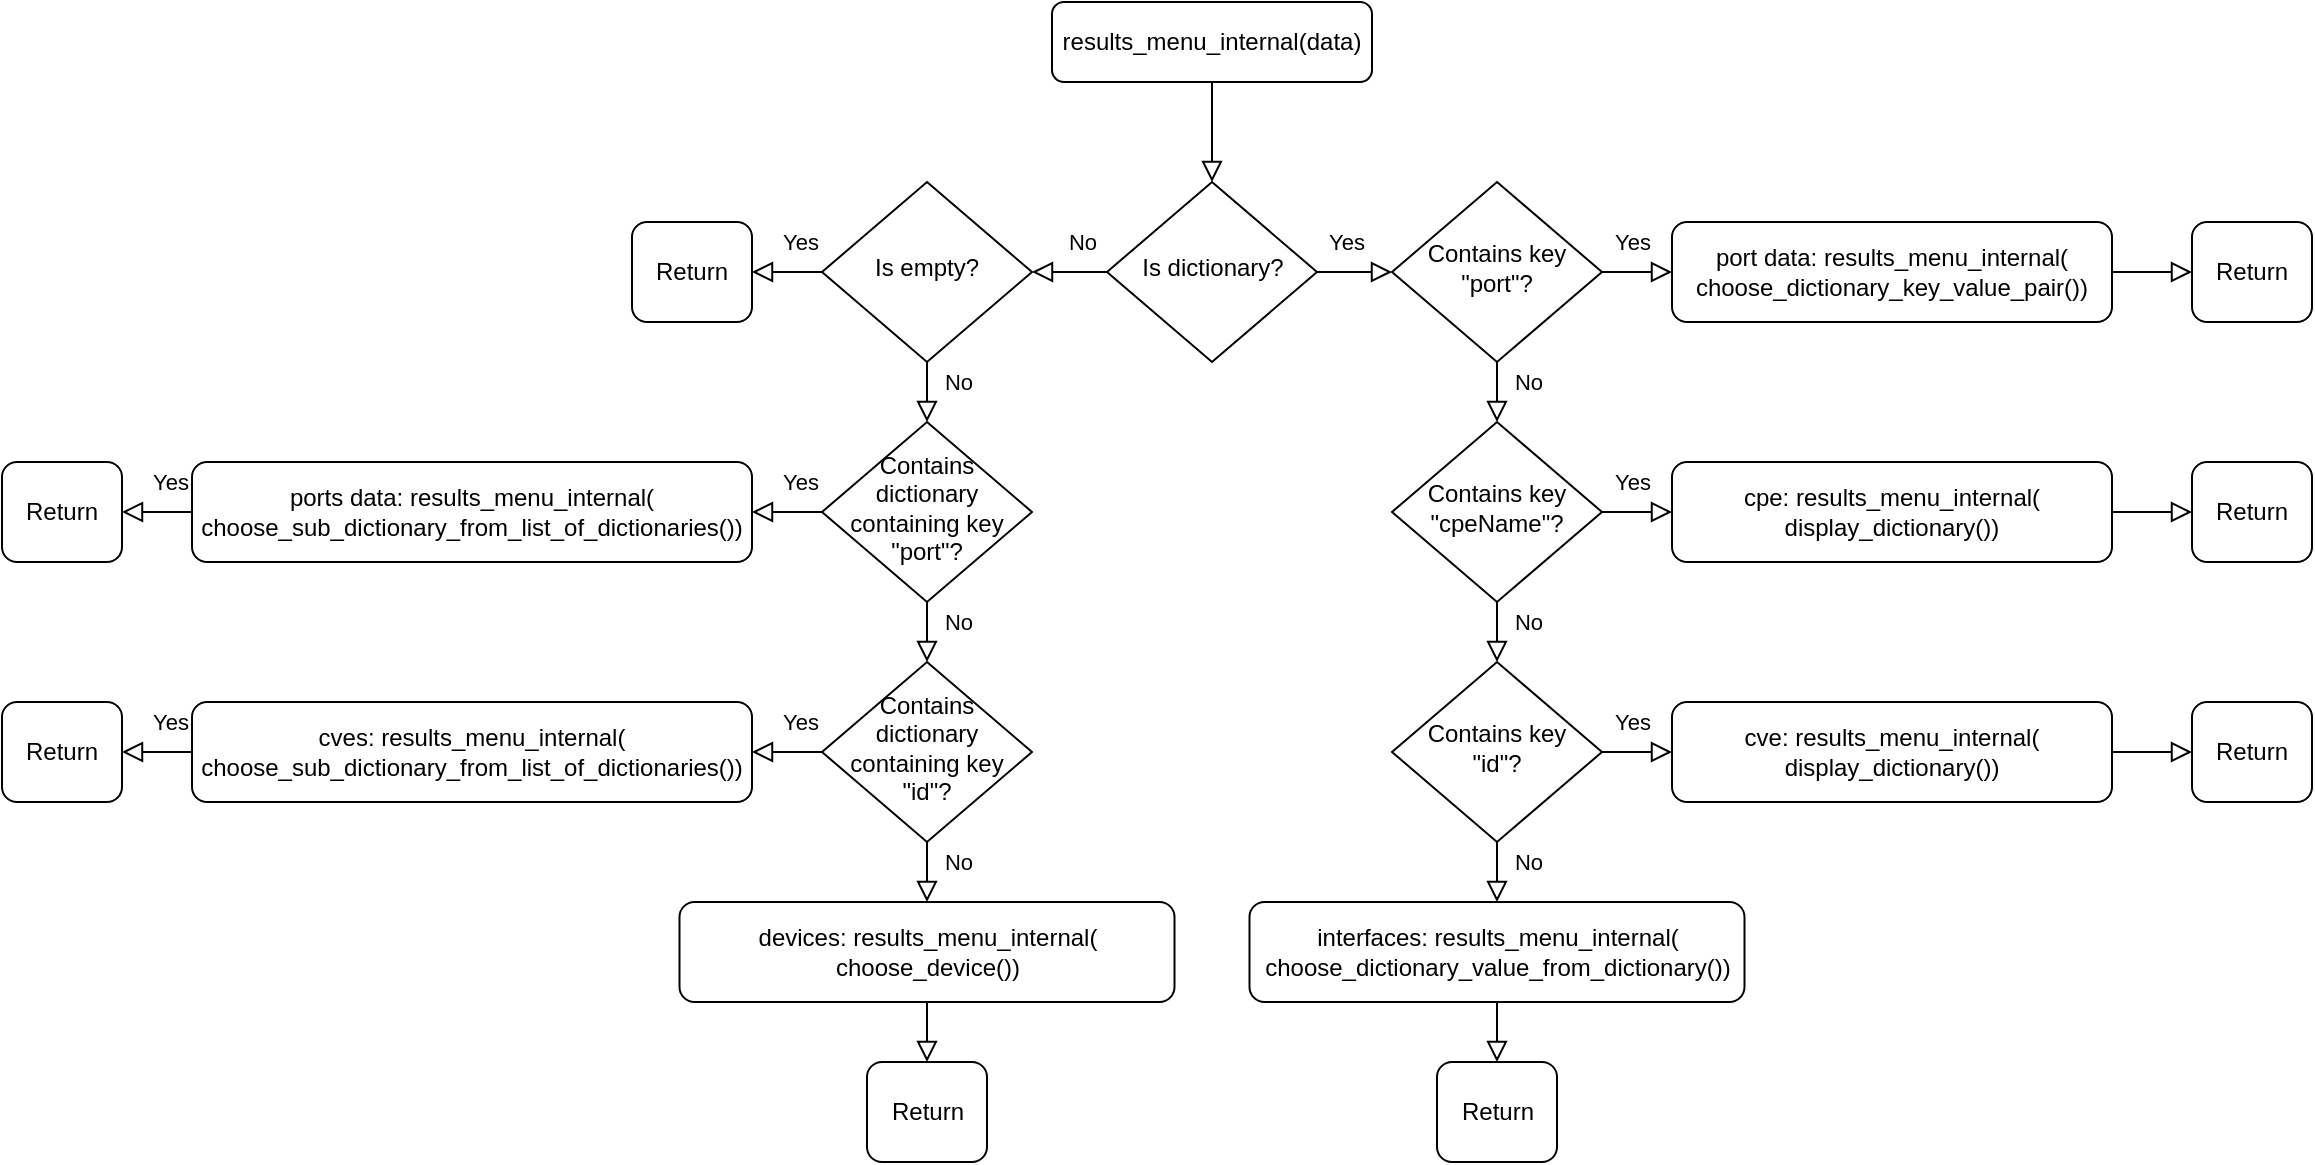 <mxfile version="24.0.0" type="github">
  <diagram id="C5RBs43oDa-KdzZeNtuy" name="Page-1">
    <mxGraphModel dx="2061" dy="626" grid="1" gridSize="10" guides="1" tooltips="1" connect="1" arrows="1" fold="1" page="1" pageScale="1" pageWidth="827" pageHeight="1169" math="0" shadow="0">
      <root>
        <mxCell id="WIyWlLk6GJQsqaUBKTNV-0" />
        <mxCell id="WIyWlLk6GJQsqaUBKTNV-1" parent="WIyWlLk6GJQsqaUBKTNV-0" />
        <mxCell id="WIyWlLk6GJQsqaUBKTNV-2" value="" style="rounded=0;html=1;jettySize=auto;orthogonalLoop=1;fontSize=11;endArrow=block;endFill=0;endSize=8;strokeWidth=1;shadow=0;labelBackgroundColor=none;edgeStyle=orthogonalEdgeStyle;" parent="WIyWlLk6GJQsqaUBKTNV-1" source="WIyWlLk6GJQsqaUBKTNV-3" target="WIyWlLk6GJQsqaUBKTNV-6" edge="1">
          <mxGeometry relative="1" as="geometry" />
        </mxCell>
        <mxCell id="WIyWlLk6GJQsqaUBKTNV-3" value="results_menu_internal(data)" style="rounded=1;whiteSpace=wrap;html=1;fontSize=12;glass=0;strokeWidth=1;shadow=0;" parent="WIyWlLk6GJQsqaUBKTNV-1" vertex="1">
          <mxGeometry x="320" y="40" width="160" height="40" as="geometry" />
        </mxCell>
        <mxCell id="WIyWlLk6GJQsqaUBKTNV-5" value="Yes" style="edgeStyle=orthogonalEdgeStyle;rounded=0;html=1;jettySize=auto;orthogonalLoop=1;fontSize=11;endArrow=block;endFill=0;endSize=8;strokeWidth=1;shadow=0;labelBackgroundColor=none;entryX=0;entryY=0.5;entryDx=0;entryDy=0;" parent="WIyWlLk6GJQsqaUBKTNV-1" source="WIyWlLk6GJQsqaUBKTNV-6" target="wl__NqrwkgFlOSfJtYT2-0" edge="1">
          <mxGeometry x="-0.332" y="15" relative="1" as="geometry">
            <mxPoint as="offset" />
            <mxPoint x="495" y="170" as="targetPoint" />
          </mxGeometry>
        </mxCell>
        <mxCell id="WIyWlLk6GJQsqaUBKTNV-6" value="Is dictionary?" style="rhombus;whiteSpace=wrap;html=1;shadow=0;fontFamily=Helvetica;fontSize=12;align=center;strokeWidth=1;spacing=6;spacingTop=-4;" parent="WIyWlLk6GJQsqaUBKTNV-1" vertex="1">
          <mxGeometry x="347.5" y="130" width="105" height="90" as="geometry" />
        </mxCell>
        <mxCell id="wl__NqrwkgFlOSfJtYT2-0" value="Contains key &quot;port&quot;?" style="rhombus;whiteSpace=wrap;html=1;shadow=0;fontFamily=Helvetica;fontSize=12;align=center;strokeWidth=1;spacing=6;spacingTop=-4;" parent="WIyWlLk6GJQsqaUBKTNV-1" vertex="1">
          <mxGeometry x="490" y="130" width="105" height="90" as="geometry" />
        </mxCell>
        <mxCell id="wl__NqrwkgFlOSfJtYT2-2" value="&lt;div&gt;port data: results_menu_internal( &lt;br&gt;&lt;/div&gt;&lt;div&gt;choose_dictionary_key_value_pair())&lt;br&gt;&lt;/div&gt;" style="rounded=1;whiteSpace=wrap;html=1;" parent="WIyWlLk6GJQsqaUBKTNV-1" vertex="1">
          <mxGeometry x="630" y="150" width="220" height="50" as="geometry" />
        </mxCell>
        <mxCell id="wl__NqrwkgFlOSfJtYT2-4" value="Yes" style="edgeStyle=orthogonalEdgeStyle;rounded=0;html=1;jettySize=auto;orthogonalLoop=1;fontSize=11;endArrow=block;endFill=0;endSize=8;strokeWidth=1;shadow=0;labelBackgroundColor=none;entryX=0;entryY=0.5;entryDx=0;entryDy=0;exitX=1;exitY=0.5;exitDx=0;exitDy=0;" parent="WIyWlLk6GJQsqaUBKTNV-1" source="wl__NqrwkgFlOSfJtYT2-0" target="wl__NqrwkgFlOSfJtYT2-2" edge="1">
          <mxGeometry x="-0.143" y="15" relative="1" as="geometry">
            <mxPoint as="offset" />
            <mxPoint x="592.5" y="174.8" as="sourcePoint" />
            <mxPoint x="642.5" y="174.8" as="targetPoint" />
          </mxGeometry>
        </mxCell>
        <mxCell id="wl__NqrwkgFlOSfJtYT2-5" value="No" style="edgeStyle=orthogonalEdgeStyle;rounded=0;html=1;jettySize=auto;orthogonalLoop=1;fontSize=11;endArrow=block;endFill=0;endSize=8;strokeWidth=1;shadow=0;labelBackgroundColor=none;exitX=0.5;exitY=1;exitDx=0;exitDy=0;entryX=0.5;entryY=0;entryDx=0;entryDy=0;" parent="WIyWlLk6GJQsqaUBKTNV-1" source="wl__NqrwkgFlOSfJtYT2-0" edge="1">
          <mxGeometry x="-0.341" y="15" relative="1" as="geometry">
            <mxPoint as="offset" />
            <mxPoint x="537.5" y="240" as="sourcePoint" />
            <mxPoint x="542.5" y="250.0" as="targetPoint" />
          </mxGeometry>
        </mxCell>
        <mxCell id="wl__NqrwkgFlOSfJtYT2-7" value="&lt;div&gt;cpe: results_menu_internal(&lt;br&gt;&lt;/div&gt;&lt;div&gt;display_dictionary())&lt;/div&gt;" style="rounded=1;whiteSpace=wrap;html=1;" parent="WIyWlLk6GJQsqaUBKTNV-1" vertex="1">
          <mxGeometry x="630" y="270" width="220" height="50" as="geometry" />
        </mxCell>
        <mxCell id="wl__NqrwkgFlOSfJtYT2-8" value="Yes" style="edgeStyle=orthogonalEdgeStyle;rounded=0;html=1;jettySize=auto;orthogonalLoop=1;fontSize=11;endArrow=block;endFill=0;endSize=8;strokeWidth=1;shadow=0;labelBackgroundColor=none;entryX=0;entryY=0.5;entryDx=0;entryDy=0;exitX=1;exitY=0.5;exitDx=0;exitDy=0;" parent="WIyWlLk6GJQsqaUBKTNV-1" source="wl__NqrwkgFlOSfJtYT2-14" target="wl__NqrwkgFlOSfJtYT2-7" edge="1">
          <mxGeometry x="-0.143" y="15" relative="1" as="geometry">
            <mxPoint as="offset" />
            <mxPoint x="592.5" y="290" as="sourcePoint" />
            <mxPoint x="642.5" y="289.8" as="targetPoint" />
          </mxGeometry>
        </mxCell>
        <mxCell id="wl__NqrwkgFlOSfJtYT2-9" value="No" style="edgeStyle=orthogonalEdgeStyle;rounded=0;html=1;jettySize=auto;orthogonalLoop=1;fontSize=11;endArrow=block;endFill=0;endSize=8;strokeWidth=1;shadow=0;labelBackgroundColor=none;exitX=0.5;exitY=1;exitDx=0;exitDy=0;entryX=0.5;entryY=0;entryDx=0;entryDy=0;" parent="WIyWlLk6GJQsqaUBKTNV-1" source="wl__NqrwkgFlOSfJtYT2-14" edge="1">
          <mxGeometry x="-0.341" y="15" relative="1" as="geometry">
            <mxPoint as="offset" />
            <mxPoint x="542.5" y="330" as="sourcePoint" />
            <mxPoint x="542.5" y="370" as="targetPoint" />
          </mxGeometry>
        </mxCell>
        <mxCell id="wl__NqrwkgFlOSfJtYT2-12" value="Yes" style="edgeStyle=orthogonalEdgeStyle;rounded=0;html=1;jettySize=auto;orthogonalLoop=1;fontSize=11;endArrow=block;endFill=0;endSize=8;strokeWidth=1;shadow=0;labelBackgroundColor=none;entryX=0;entryY=0.5;entryDx=0;entryDy=0;exitX=1;exitY=0.5;exitDx=0;exitDy=0;" parent="WIyWlLk6GJQsqaUBKTNV-1" source="wl__NqrwkgFlOSfJtYT2-15" target="wl__NqrwkgFlOSfJtYT2-16" edge="1">
          <mxGeometry x="-0.143" y="15" relative="1" as="geometry">
            <mxPoint as="offset" />
            <mxPoint x="592.5" y="410" as="sourcePoint" />
            <mxPoint x="630" y="415.0" as="targetPoint" />
          </mxGeometry>
        </mxCell>
        <mxCell id="wl__NqrwkgFlOSfJtYT2-14" value="Contains key &quot;cpeName&quot;?" style="rhombus;whiteSpace=wrap;html=1;shadow=0;fontFamily=Helvetica;fontSize=12;align=center;strokeWidth=1;spacing=6;spacingTop=-4;" parent="WIyWlLk6GJQsqaUBKTNV-1" vertex="1">
          <mxGeometry x="490" y="250" width="105" height="90" as="geometry" />
        </mxCell>
        <mxCell id="wl__NqrwkgFlOSfJtYT2-15" value="Contains key &quot;id&quot;?" style="rhombus;whiteSpace=wrap;html=1;shadow=0;fontFamily=Helvetica;fontSize=12;align=center;strokeWidth=1;spacing=6;spacingTop=-4;" parent="WIyWlLk6GJQsqaUBKTNV-1" vertex="1">
          <mxGeometry x="490" y="370" width="105" height="90" as="geometry" />
        </mxCell>
        <mxCell id="wl__NqrwkgFlOSfJtYT2-16" value="&lt;div&gt;cve: results_menu_internal(&lt;br&gt;&lt;/div&gt;&lt;div&gt;display_dictionary())&lt;/div&gt;" style="rounded=1;whiteSpace=wrap;html=1;" parent="WIyWlLk6GJQsqaUBKTNV-1" vertex="1">
          <mxGeometry x="630" y="390" width="220" height="50" as="geometry" />
        </mxCell>
        <mxCell id="6wJADG41yGxaMVZjle9--0" value="&lt;div&gt;interfaces: results_menu_internal(&lt;br&gt;&lt;/div&gt;&lt;div&gt;choose_dictionary_value_from_dictionary())&lt;/div&gt;" style="rounded=1;whiteSpace=wrap;html=1;" parent="WIyWlLk6GJQsqaUBKTNV-1" vertex="1">
          <mxGeometry x="418.75" y="490" width="247.5" height="50" as="geometry" />
        </mxCell>
        <mxCell id="6wJADG41yGxaMVZjle9--2" value="No" style="edgeStyle=orthogonalEdgeStyle;rounded=0;html=1;jettySize=auto;orthogonalLoop=1;fontSize=11;endArrow=block;endFill=0;endSize=8;strokeWidth=1;shadow=0;labelBackgroundColor=none;exitX=0;exitY=0.5;exitDx=0;exitDy=0;" parent="WIyWlLk6GJQsqaUBKTNV-1" source="WIyWlLk6GJQsqaUBKTNV-6" edge="1">
          <mxGeometry x="-0.341" y="-15" relative="1" as="geometry">
            <mxPoint as="offset" />
            <mxPoint x="310" y="175" as="targetPoint" />
            <mxPoint x="300" y="185" as="sourcePoint" />
          </mxGeometry>
        </mxCell>
        <mxCell id="6wJADG41yGxaMVZjle9--4" value="Contains dictionary containing key &quot;port&quot;?" style="rhombus;whiteSpace=wrap;html=1;shadow=0;fontFamily=Helvetica;fontSize=12;align=center;strokeWidth=1;spacing=6;spacingTop=-4;" parent="WIyWlLk6GJQsqaUBKTNV-1" vertex="1">
          <mxGeometry x="205" y="250" width="105" height="90" as="geometry" />
        </mxCell>
        <mxCell id="6wJADG41yGxaMVZjle9--5" value="Yes" style="edgeStyle=orthogonalEdgeStyle;rounded=0;html=1;jettySize=auto;orthogonalLoop=1;fontSize=11;endArrow=block;endFill=0;endSize=8;strokeWidth=1;shadow=0;labelBackgroundColor=none;exitX=0;exitY=0.5;exitDx=0;exitDy=0;entryX=1;entryY=0.5;entryDx=0;entryDy=0;" parent="WIyWlLk6GJQsqaUBKTNV-1" source="6wJADG41yGxaMVZjle9--4" target="6wJADG41yGxaMVZjle9--6" edge="1">
          <mxGeometry x="-0.341" y="-15" relative="1" as="geometry">
            <mxPoint as="offset" />
            <mxPoint x="167" y="174.8" as="targetPoint" />
            <mxPoint x="205" y="174.8" as="sourcePoint" />
          </mxGeometry>
        </mxCell>
        <mxCell id="6wJADG41yGxaMVZjle9--6" value="&lt;div&gt;ports data: results_menu_internal(&lt;br&gt;&lt;/div&gt;&lt;div&gt;choose_sub_dictionary_from_list_of_dictionaries())&lt;br&gt;&lt;/div&gt;" style="rounded=1;whiteSpace=wrap;html=1;" parent="WIyWlLk6GJQsqaUBKTNV-1" vertex="1">
          <mxGeometry x="-110" y="270" width="280" height="50" as="geometry" />
        </mxCell>
        <mxCell id="6wJADG41yGxaMVZjle9--7" value="Is empty?" style="rhombus;whiteSpace=wrap;html=1;shadow=0;fontFamily=Helvetica;fontSize=12;align=center;strokeWidth=1;spacing=6;spacingTop=-4;" parent="WIyWlLk6GJQsqaUBKTNV-1" vertex="1">
          <mxGeometry x="205" y="130" width="105" height="90" as="geometry" />
        </mxCell>
        <mxCell id="6wJADG41yGxaMVZjle9--10" value="Yes" style="edgeStyle=orthogonalEdgeStyle;rounded=0;html=1;jettySize=auto;orthogonalLoop=1;fontSize=11;endArrow=block;endFill=0;endSize=8;strokeWidth=1;shadow=0;labelBackgroundColor=none;entryX=1;entryY=0.5;entryDx=0;entryDy=0;" parent="WIyWlLk6GJQsqaUBKTNV-1" edge="1">
          <mxGeometry x="-0.341" y="-15" relative="1" as="geometry">
            <mxPoint as="offset" />
            <mxPoint x="170" y="174.81" as="targetPoint" />
            <mxPoint x="205" y="175" as="sourcePoint" />
          </mxGeometry>
        </mxCell>
        <mxCell id="6wJADG41yGxaMVZjle9--11" value="Return" style="rounded=1;whiteSpace=wrap;html=1;" parent="WIyWlLk6GJQsqaUBKTNV-1" vertex="1">
          <mxGeometry x="110" y="150" width="60" height="50" as="geometry" />
        </mxCell>
        <mxCell id="6wJADG41yGxaMVZjle9--12" value="Return" style="rounded=1;whiteSpace=wrap;html=1;" parent="WIyWlLk6GJQsqaUBKTNV-1" vertex="1">
          <mxGeometry x="890" y="150" width="60" height="50" as="geometry" />
        </mxCell>
        <mxCell id="6wJADG41yGxaMVZjle9--13" value="" style="edgeStyle=orthogonalEdgeStyle;rounded=0;html=1;jettySize=auto;orthogonalLoop=1;fontSize=11;endArrow=block;endFill=0;endSize=8;strokeWidth=1;shadow=0;labelBackgroundColor=none;entryX=0;entryY=0.5;entryDx=0;entryDy=0;exitX=1;exitY=0.5;exitDx=0;exitDy=0;" parent="WIyWlLk6GJQsqaUBKTNV-1" source="wl__NqrwkgFlOSfJtYT2-2" target="6wJADG41yGxaMVZjle9--12" edge="1">
          <mxGeometry x="-0.143" y="15" relative="1" as="geometry">
            <mxPoint as="offset" />
            <mxPoint x="850" y="174.79" as="sourcePoint" />
            <mxPoint x="885" y="174.79" as="targetPoint" />
          </mxGeometry>
        </mxCell>
        <mxCell id="6wJADG41yGxaMVZjle9--15" value="Return" style="rounded=1;whiteSpace=wrap;html=1;" parent="WIyWlLk6GJQsqaUBKTNV-1" vertex="1">
          <mxGeometry x="890" y="270" width="60" height="50" as="geometry" />
        </mxCell>
        <mxCell id="6wJADG41yGxaMVZjle9--16" value="" style="edgeStyle=orthogonalEdgeStyle;rounded=0;html=1;jettySize=auto;orthogonalLoop=1;fontSize=11;endArrow=block;endFill=0;endSize=8;strokeWidth=1;shadow=0;labelBackgroundColor=none;entryX=0;entryY=0.5;entryDx=0;entryDy=0;exitX=1;exitY=0.5;exitDx=0;exitDy=0;" parent="WIyWlLk6GJQsqaUBKTNV-1" source="wl__NqrwkgFlOSfJtYT2-7" target="6wJADG41yGxaMVZjle9--15" edge="1">
          <mxGeometry x="-0.143" y="15" relative="1" as="geometry">
            <mxPoint as="offset" />
            <mxPoint x="850" y="295" as="sourcePoint" />
            <mxPoint x="885" y="294.79" as="targetPoint" />
          </mxGeometry>
        </mxCell>
        <mxCell id="6wJADG41yGxaMVZjle9--17" value="Return" style="rounded=1;whiteSpace=wrap;html=1;" parent="WIyWlLk6GJQsqaUBKTNV-1" vertex="1">
          <mxGeometry x="890" y="390" width="60" height="50" as="geometry" />
        </mxCell>
        <mxCell id="6wJADG41yGxaMVZjle9--18" value="" style="edgeStyle=orthogonalEdgeStyle;rounded=0;html=1;jettySize=auto;orthogonalLoop=1;fontSize=11;endArrow=block;endFill=0;endSize=8;strokeWidth=1;shadow=0;labelBackgroundColor=none;entryX=0;entryY=0.5;entryDx=0;entryDy=0;exitX=1;exitY=0.5;exitDx=0;exitDy=0;" parent="WIyWlLk6GJQsqaUBKTNV-1" source="wl__NqrwkgFlOSfJtYT2-16" target="6wJADG41yGxaMVZjle9--17" edge="1">
          <mxGeometry y="15" relative="1" as="geometry">
            <mxPoint as="offset" />
            <mxPoint x="850" y="415" as="sourcePoint" />
            <mxPoint x="885" y="414.79" as="targetPoint" />
          </mxGeometry>
        </mxCell>
        <mxCell id="6wJADG41yGxaMVZjle9--19" value="Return" style="rounded=1;whiteSpace=wrap;html=1;" parent="WIyWlLk6GJQsqaUBKTNV-1" vertex="1">
          <mxGeometry x="512.5" y="570" width="60" height="50" as="geometry" />
        </mxCell>
        <mxCell id="6wJADG41yGxaMVZjle9--22" value="No" style="edgeStyle=orthogonalEdgeStyle;rounded=0;html=1;jettySize=auto;orthogonalLoop=1;fontSize=11;endArrow=block;endFill=0;endSize=8;strokeWidth=1;shadow=0;labelBackgroundColor=none;exitX=0.5;exitY=1;exitDx=0;exitDy=0;entryX=0.5;entryY=0;entryDx=0;entryDy=0;" parent="WIyWlLk6GJQsqaUBKTNV-1" source="wl__NqrwkgFlOSfJtYT2-15" target="6wJADG41yGxaMVZjle9--0" edge="1">
          <mxGeometry x="-0.341" y="15" relative="1" as="geometry">
            <mxPoint as="offset" />
            <mxPoint x="542.75" y="460" as="sourcePoint" />
            <mxPoint x="542.25" y="490" as="targetPoint" />
          </mxGeometry>
        </mxCell>
        <mxCell id="6wJADG41yGxaMVZjle9--23" value="" style="edgeStyle=orthogonalEdgeStyle;rounded=0;html=1;jettySize=auto;orthogonalLoop=1;fontSize=11;endArrow=block;endFill=0;endSize=8;strokeWidth=1;shadow=0;labelBackgroundColor=none;exitX=0.5;exitY=1;exitDx=0;exitDy=0;entryX=0.5;entryY=0;entryDx=0;entryDy=0;" parent="WIyWlLk6GJQsqaUBKTNV-1" source="6wJADG41yGxaMVZjle9--0" target="6wJADG41yGxaMVZjle9--19" edge="1">
          <mxGeometry x="-0.341" y="15" relative="1" as="geometry">
            <mxPoint as="offset" />
            <mxPoint x="542.36" y="540" as="sourcePoint" />
            <mxPoint x="542.36" y="570" as="targetPoint" />
          </mxGeometry>
        </mxCell>
        <mxCell id="6wJADG41yGxaMVZjle9--24" value="No" style="edgeStyle=orthogonalEdgeStyle;rounded=0;html=1;jettySize=auto;orthogonalLoop=1;fontSize=11;endArrow=block;endFill=0;endSize=8;strokeWidth=1;shadow=0;labelBackgroundColor=none;exitX=0.5;exitY=1;exitDx=0;exitDy=0;entryX=0.5;entryY=0;entryDx=0;entryDy=0;" parent="WIyWlLk6GJQsqaUBKTNV-1" source="6wJADG41yGxaMVZjle9--7" target="6wJADG41yGxaMVZjle9--4" edge="1">
          <mxGeometry x="-0.341" y="15" relative="1" as="geometry">
            <mxPoint as="offset" />
            <mxPoint x="257.7" y="220" as="sourcePoint" />
            <mxPoint x="257.2" y="250.0" as="targetPoint" />
          </mxGeometry>
        </mxCell>
        <mxCell id="6wJADG41yGxaMVZjle9--28" value="Return" style="rounded=1;whiteSpace=wrap;html=1;" parent="WIyWlLk6GJQsqaUBKTNV-1" vertex="1">
          <mxGeometry x="-205" y="270" width="60" height="50" as="geometry" />
        </mxCell>
        <mxCell id="6wJADG41yGxaMVZjle9--30" value="Yes" style="edgeStyle=orthogonalEdgeStyle;rounded=0;html=1;jettySize=auto;orthogonalLoop=1;fontSize=11;endArrow=block;endFill=0;endSize=8;strokeWidth=1;shadow=0;labelBackgroundColor=none;entryX=1;entryY=0.5;entryDx=0;entryDy=0;exitX=0;exitY=0.5;exitDx=0;exitDy=0;" parent="WIyWlLk6GJQsqaUBKTNV-1" source="6wJADG41yGxaMVZjle9--6" target="6wJADG41yGxaMVZjle9--28" edge="1">
          <mxGeometry x="-0.341" y="-15" relative="1" as="geometry">
            <mxPoint as="offset" />
            <mxPoint x="-145" y="294.86" as="targetPoint" />
            <mxPoint x="-110" y="295.05" as="sourcePoint" />
          </mxGeometry>
        </mxCell>
        <mxCell id="6wJADG41yGxaMVZjle9--33" value="Contains dictionary containing key &quot;id&quot;?" style="rhombus;whiteSpace=wrap;html=1;shadow=0;fontFamily=Helvetica;fontSize=12;align=center;strokeWidth=1;spacing=6;spacingTop=-4;" parent="WIyWlLk6GJQsqaUBKTNV-1" vertex="1">
          <mxGeometry x="205" y="370" width="105" height="90" as="geometry" />
        </mxCell>
        <mxCell id="6wJADG41yGxaMVZjle9--36" value="No" style="edgeStyle=orthogonalEdgeStyle;rounded=0;html=1;jettySize=auto;orthogonalLoop=1;fontSize=11;endArrow=block;endFill=0;endSize=8;strokeWidth=1;shadow=0;labelBackgroundColor=none;exitX=0.5;exitY=1;exitDx=0;exitDy=0;entryX=0.5;entryY=0;entryDx=0;entryDy=0;" parent="WIyWlLk6GJQsqaUBKTNV-1" source="6wJADG41yGxaMVZjle9--4" target="6wJADG41yGxaMVZjle9--33" edge="1">
          <mxGeometry x="-0.341" y="15" relative="1" as="geometry">
            <mxPoint as="offset" />
            <mxPoint x="257.45" y="340" as="sourcePoint" />
            <mxPoint x="257.45" y="370" as="targetPoint" />
          </mxGeometry>
        </mxCell>
        <mxCell id="6wJADG41yGxaMVZjle9--37" value="No" style="edgeStyle=orthogonalEdgeStyle;rounded=0;html=1;jettySize=auto;orthogonalLoop=1;fontSize=11;endArrow=block;endFill=0;endSize=8;strokeWidth=1;shadow=0;labelBackgroundColor=none;exitX=0.5;exitY=1;exitDx=0;exitDy=0;entryX=0.5;entryY=0;entryDx=0;entryDy=0;" parent="WIyWlLk6GJQsqaUBKTNV-1" source="6wJADG41yGxaMVZjle9--33" target="6wJADG41yGxaMVZjle9--39" edge="1">
          <mxGeometry x="-0.341" y="15" relative="1" as="geometry">
            <mxPoint as="offset" />
            <mxPoint x="257.42" y="460" as="sourcePoint" />
            <mxPoint x="257.42" y="490" as="targetPoint" />
          </mxGeometry>
        </mxCell>
        <mxCell id="6wJADG41yGxaMVZjle9--39" value="&lt;div&gt;devices: results_menu_internal(&lt;br&gt;&lt;/div&gt;&lt;div&gt;choose_device())&lt;/div&gt;" style="rounded=1;whiteSpace=wrap;html=1;" parent="WIyWlLk6GJQsqaUBKTNV-1" vertex="1">
          <mxGeometry x="133.75" y="490" width="247.5" height="50" as="geometry" />
        </mxCell>
        <mxCell id="6wJADG41yGxaMVZjle9--40" value="Return" style="rounded=1;whiteSpace=wrap;html=1;" parent="WIyWlLk6GJQsqaUBKTNV-1" vertex="1">
          <mxGeometry x="227.5" y="570" width="60" height="50" as="geometry" />
        </mxCell>
        <mxCell id="6wJADG41yGxaMVZjle9--41" value="" style="edgeStyle=orthogonalEdgeStyle;rounded=0;html=1;jettySize=auto;orthogonalLoop=1;fontSize=11;endArrow=block;endFill=0;endSize=8;strokeWidth=1;shadow=0;labelBackgroundColor=none;entryX=0.5;entryY=0;entryDx=0;entryDy=0;exitX=0.5;exitY=1;exitDx=0;exitDy=0;" parent="WIyWlLk6GJQsqaUBKTNV-1" source="6wJADG41yGxaMVZjle9--39" target="6wJADG41yGxaMVZjle9--40" edge="1">
          <mxGeometry x="-0.341" y="15" relative="1" as="geometry">
            <mxPoint as="offset" />
            <mxPoint x="258" y="540" as="sourcePoint" />
            <mxPoint x="257.36" y="570" as="targetPoint" />
          </mxGeometry>
        </mxCell>
        <mxCell id="6wJADG41yGxaMVZjle9--42" value="Yes" style="edgeStyle=orthogonalEdgeStyle;rounded=0;html=1;jettySize=auto;orthogonalLoop=1;fontSize=11;endArrow=block;endFill=0;endSize=8;strokeWidth=1;shadow=0;labelBackgroundColor=none;exitX=0;exitY=0.5;exitDx=0;exitDy=0;entryX=1;entryY=0.5;entryDx=0;entryDy=0;" parent="WIyWlLk6GJQsqaUBKTNV-1" source="6wJADG41yGxaMVZjle9--33" target="6wJADG41yGxaMVZjle9--43" edge="1">
          <mxGeometry x="-0.341" y="-15" relative="1" as="geometry">
            <mxPoint as="offset" />
            <mxPoint x="167" y="294.8" as="targetPoint" />
            <mxPoint x="205" y="415" as="sourcePoint" />
          </mxGeometry>
        </mxCell>
        <mxCell id="6wJADG41yGxaMVZjle9--43" value="&lt;div&gt;cves: results_menu_internal(&lt;br&gt;&lt;/div&gt;&lt;div&gt;choose_sub_dictionary_from_list_of_dictionaries())&lt;br&gt;&lt;/div&gt;" style="rounded=1;whiteSpace=wrap;html=1;" parent="WIyWlLk6GJQsqaUBKTNV-1" vertex="1">
          <mxGeometry x="-110" y="390" width="280" height="50" as="geometry" />
        </mxCell>
        <mxCell id="6wJADG41yGxaMVZjle9--44" value="Return" style="rounded=1;whiteSpace=wrap;html=1;" parent="WIyWlLk6GJQsqaUBKTNV-1" vertex="1">
          <mxGeometry x="-205" y="390" width="60" height="50" as="geometry" />
        </mxCell>
        <mxCell id="6wJADG41yGxaMVZjle9--45" value="Yes" style="edgeStyle=orthogonalEdgeStyle;rounded=0;html=1;jettySize=auto;orthogonalLoop=1;fontSize=11;endArrow=block;endFill=0;endSize=8;strokeWidth=1;shadow=0;labelBackgroundColor=none;entryX=1;entryY=0.5;entryDx=0;entryDy=0;exitX=0;exitY=0.5;exitDx=0;exitDy=0;" parent="WIyWlLk6GJQsqaUBKTNV-1" source="6wJADG41yGxaMVZjle9--43" target="6wJADG41yGxaMVZjle9--44" edge="1">
          <mxGeometry x="-0.341" y="-15" relative="1" as="geometry">
            <mxPoint as="offset" />
            <mxPoint x="-145" y="414.86" as="targetPoint" />
            <mxPoint x="-110" y="415.05" as="sourcePoint" />
          </mxGeometry>
        </mxCell>
      </root>
    </mxGraphModel>
  </diagram>
</mxfile>
